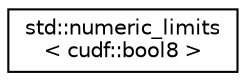 digraph "Graphical Class Hierarchy"
{
  edge [fontname="Helvetica",fontsize="10",labelfontname="Helvetica",labelfontsize="10"];
  node [fontname="Helvetica",fontsize="10",shape=record];
  rankdir="LR";
  Node0 [label="std::numeric_limits\l\< cudf::bool8 \>",height=0.2,width=0.4,color="black", fillcolor="white", style="filled",URL="$structstd_1_1numeric__limits_3_01cudf_1_1bool8_01_4.html",tooltip="Specialization of std::numeric_limits for cudf::bool8. "];
}
